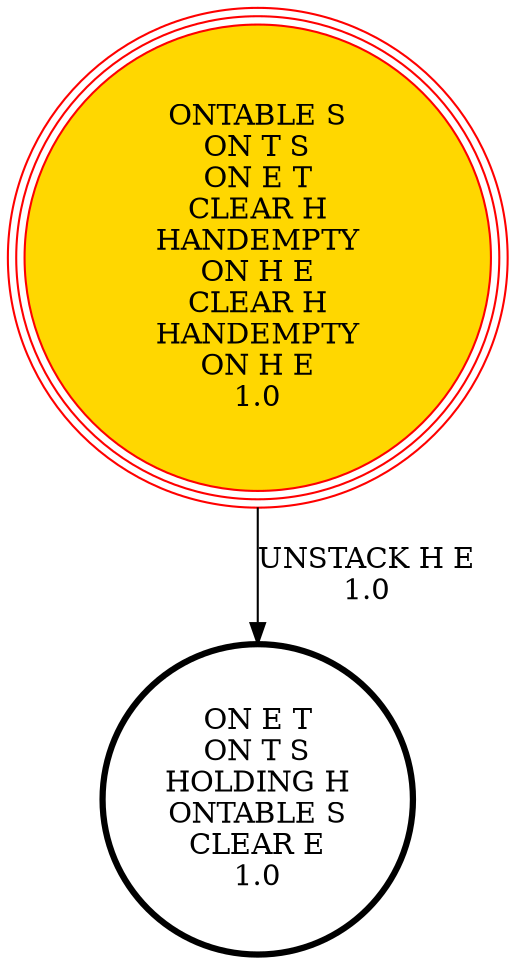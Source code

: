 digraph {
"ONTABLE S\nON T S\nON E T\nCLEAR H\nHANDEMPTY\nON H E\nCLEAR H\nHANDEMPTY\nON H E\n1.0\n" -> "ON E T\nON T S\nHOLDING H\nONTABLE S\nCLEAR E\n1.0\n"[label="UNSTACK H E\n1.0\n"];
"ON E T\nON T S\nHOLDING H\nONTABLE S\nCLEAR E\n1.0\n" [shape=circle, penwidth=3];
"ONTABLE S\nON T S\nON E T\nCLEAR H\nHANDEMPTY\nON H E\nCLEAR H\nHANDEMPTY\nON H E\n1.0\n" [shape=circle, style=filled color=red, fillcolor=gold, peripheries=3];
"ON E T\nON T S\nHOLDING H\nONTABLE S\nCLEAR E\n1.0\n" [shape=circle, penwidth=3];
}
